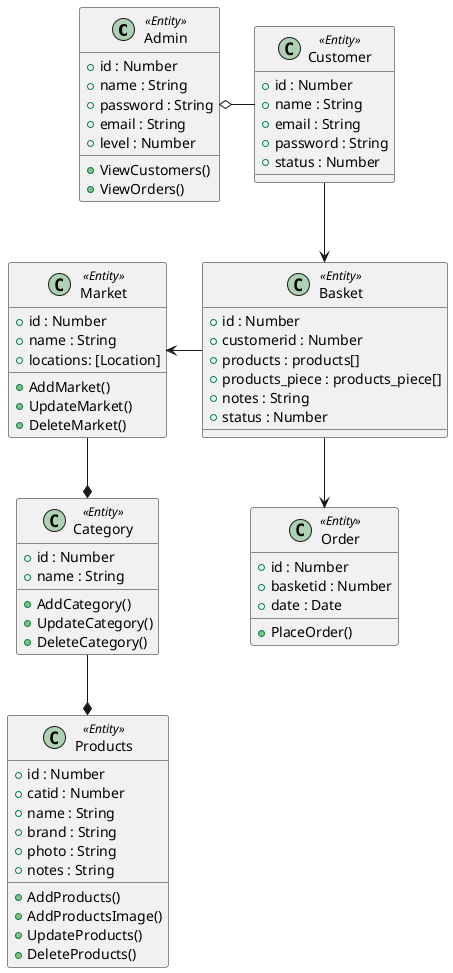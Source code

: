 @startuml "Class Diagram"

class Admin << Entity >> {
    + id : Number
    + name : String
    + password : String
    + email : String
    + level : Number
    + ViewCustomers()
    + ViewOrders()
}

class Customer << Entity >> {
    + id : Number
    + name : String
    + email : String
    + password : String
    + status : Number
}

class Market << Entity >> {
    + id : Number
    + name : String
    + locations: [Location]
    + AddMarket()
    + UpdateMarket()
    + DeleteMarket()
}

class Category << Entity >> {
    + id : Number
    + name : String
    + AddCategory()
    + UpdateCategory()
    + DeleteCategory()
}

class Products << Entity >> {
    + id : Number
    + catid : Number
    + name : String
    + brand : String
    + photo : String
    + notes : String
    + AddProducts()
    + AddProductsImage()
    + UpdateProducts()
    + DeleteProducts()
}

class Basket << Entity >> {
    + id : Number
    + customerid : Number
    + products : products[]
    + products_piece : products_piece[]
    + notes : String
    + status : Number
}

class Order << Entity >> { 
    + id : Number
    + basketid : Number
    + date : Date
    + PlaceOrder()
}
Customer -left-o Admin
Category *-up- Market
Products *-up- Category
Customer --> Basket
Basket --> Order
Basket -left-> Market

@enduml